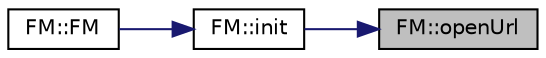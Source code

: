 digraph "FM::openUrl"
{
 // INTERACTIVE_SVG=YES
 // LATEX_PDF_SIZE
  edge [fontname="Helvetica",fontsize="10",labelfontname="Helvetica",labelfontsize="10"];
  node [fontname="Helvetica",fontsize="10",shape=record];
  rankdir="RL";
  Node437 [label="FM::openUrl",height=0.2,width=0.4,color="black", fillcolor="grey75", style="filled", fontcolor="black",tooltip=" "];
  Node437 -> Node438 [dir="back",color="midnightblue",fontsize="10",style="solid",fontname="Helvetica"];
  Node438 [label="FM::init",height=0.2,width=0.4,color="black", fillcolor="white", style="filled",URL="$class_f_m.html#a2963953441035d07e786165e7fa31d27",tooltip=" "];
  Node438 -> Node439 [dir="back",color="midnightblue",fontsize="10",style="solid",fontname="Helvetica"];
  Node439 [label="FM::FM",height=0.2,width=0.4,color="black", fillcolor="white", style="filled",URL="$class_f_m.html#a407bfd40f7070f79a04386a2332ecd59",tooltip=" "];
}
